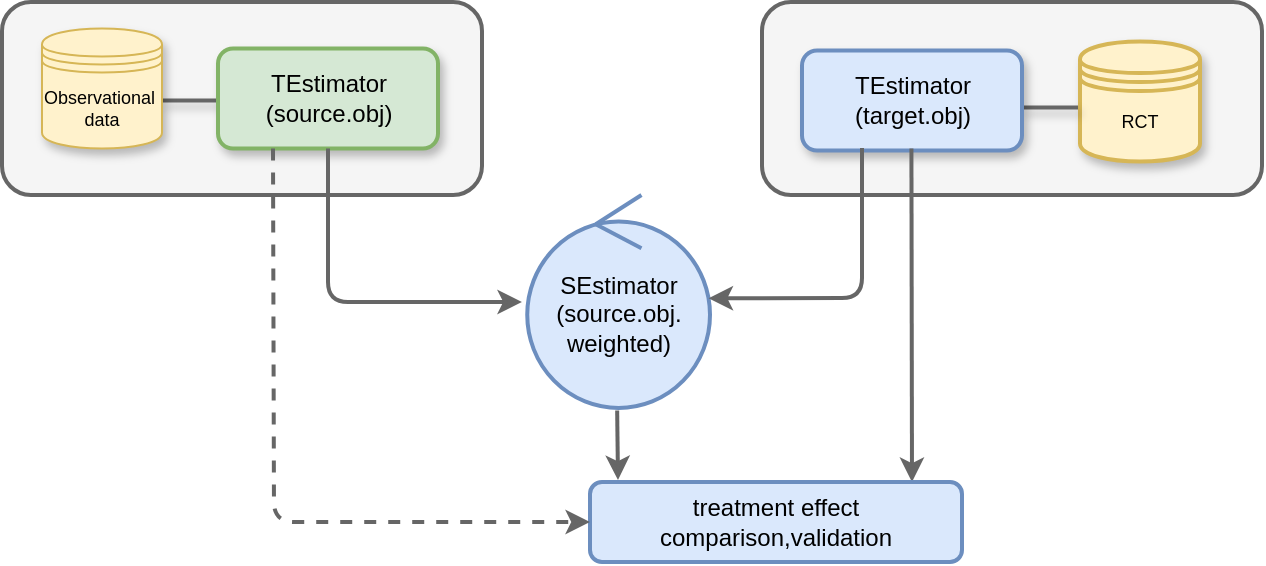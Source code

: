 <mxfile version="20.3.0" type="device"><diagram id="QOz2OaPgSuACqYdUbCqb" name="Page-1"><mxGraphModel dx="1103" dy="693" grid="1" gridSize="10" guides="1" tooltips="1" connect="1" arrows="1" fold="1" page="1" pageScale="1" pageWidth="850" pageHeight="1100" math="0" shadow="0"><root><mxCell id="0"/><mxCell id="1" parent="0"/><mxCell id="ePA-SIHIjLTQ3yQkC6oy-4" value="" style="rounded=1;whiteSpace=wrap;html=1;shadow=0;fillColor=#f5f5f5;strokeColor=#666666;fontColor=#333333;strokeWidth=2;" parent="1" vertex="1"><mxGeometry x="500" y="420" width="250" height="96.5" as="geometry"/></mxCell><mxCell id="ePA-SIHIjLTQ3yQkC6oy-5" value="" style="rounded=1;whiteSpace=wrap;html=1;shadow=0;fillColor=#f5f5f5;strokeColor=#666666;fontColor=#333333;strokeWidth=2;" parent="1" vertex="1"><mxGeometry x="120" y="420" width="240" height="96.5" as="geometry"/></mxCell><mxCell id="ePA-SIHIjLTQ3yQkC6oy-6" value="SEstimator&lt;br&gt;(source.obj.&lt;br&gt;weighted)" style="ellipse;shape=umlControl;whiteSpace=wrap;html=1;shadow=0;rounded=1;fillColor=#dae8fc;strokeColor=#6c8ebf;strokeWidth=2;" parent="1" vertex="1"><mxGeometry x="382.62" y="516.5" width="91.38" height="106.5" as="geometry"/></mxCell><mxCell id="ePA-SIHIjLTQ3yQkC6oy-8" value="RCT" style="shape=datastore;whiteSpace=wrap;html=1;fontSize=9;shadow=1;rounded=1;fillColor=#fff2cc;strokeColor=#d6b656;strokeWidth=2;" parent="1" vertex="1"><mxGeometry x="659" y="439.75" width="60" height="60" as="geometry"/></mxCell><mxCell id="ePA-SIHIjLTQ3yQkC6oy-9" value="" style="line;strokeWidth=2;rotatable=0;dashed=0;labelPosition=right;align=left;verticalAlign=middle;spacingTop=0;spacingLeft=6;points=[];portConstraint=eastwest;fontSize=9;shadow=1;rounded=1;fillColor=#f5f5f5;fontColor=#333333;strokeColor=#666666;" parent="1" vertex="1"><mxGeometry x="200" y="464.25" width="28" height="10" as="geometry"/></mxCell><mxCell id="ePA-SIHIjLTQ3yQkC6oy-10" value="" style="line;strokeWidth=2;rotatable=0;dashed=0;labelPosition=right;align=left;verticalAlign=middle;spacingTop=0;spacingLeft=6;points=[];portConstraint=eastwest;fontSize=9;shadow=1;rounded=1;fillColor=#f5f5f5;fontColor=#333333;strokeColor=#666666;" parent="1" vertex="1"><mxGeometry x="630" y="467.75" width="28" height="10" as="geometry"/></mxCell><mxCell id="ePA-SIHIjLTQ3yQkC6oy-11" value="TEstimator&lt;br&gt;(source.obj)" style="html=1;shadow=1;rounded=1;fillColor=#d5e8d4;strokeColor=#82b366;strokeWidth=2;" parent="1" vertex="1"><mxGeometry x="228" y="443.25" width="110" height="50" as="geometry"/></mxCell><mxCell id="ePA-SIHIjLTQ3yQkC6oy-12" value="TEstimator&lt;br&gt;(target.obj)" style="html=1;shadow=1;rounded=1;fillColor=#dae8fc;strokeColor=#6c8ebf;strokeWidth=2;" parent="1" vertex="1"><mxGeometry x="520" y="444.25" width="110" height="50" as="geometry"/></mxCell><mxCell id="ePA-SIHIjLTQ3yQkC6oy-13" value="" style="endArrow=classic;html=1;rounded=1;shadow=0;fillColor=#f5f5f5;strokeColor=#666666;strokeWidth=2;" parent="1" edge="1"><mxGeometry width="50" height="50" relative="1" as="geometry"><mxPoint x="574.71" y="493.25" as="sourcePoint"/><mxPoint x="575" y="660" as="targetPoint"/></mxGeometry></mxCell><mxCell id="ePA-SIHIjLTQ3yQkC6oy-14" value="treatment effect comparison,validation" style="rounded=1;whiteSpace=wrap;html=1;shadow=0;fillColor=#dae8fc;strokeColor=#6c8ebf;strokeWidth=2;" parent="1" vertex="1"><mxGeometry x="414" y="660" width="186" height="40" as="geometry"/></mxCell><mxCell id="ePA-SIHIjLTQ3yQkC6oy-15" value="" style="endArrow=classic;html=1;rounded=1;exitX=0.492;exitY=1.021;exitDx=0;exitDy=0;exitPerimeter=0;shadow=0;fillColor=#f5f5f5;strokeColor=#666666;strokeWidth=2;" parent="1" edge="1"><mxGeometry width="50" height="50" relative="1" as="geometry"><mxPoint x="427.579" y="624.236" as="sourcePoint"/><mxPoint x="428" y="659" as="targetPoint"/></mxGeometry></mxCell><mxCell id="ePA-SIHIjLTQ3yQkC6oy-16" value="" style="endArrow=classic;html=1;rounded=1;entryX=0.992;entryY=0.485;entryDx=0;entryDy=0;entryPerimeter=0;shadow=0;fillColor=#f5f5f5;strokeColor=#666666;strokeWidth=2;" parent="1" target="ePA-SIHIjLTQ3yQkC6oy-6" edge="1"><mxGeometry width="50" height="50" relative="1" as="geometry"><mxPoint x="550" y="493" as="sourcePoint"/><mxPoint x="550.29" y="660" as="targetPoint"/><Array as="points"><mxPoint x="550" y="568"/></Array></mxGeometry></mxCell><mxCell id="ePA-SIHIjLTQ3yQkC6oy-17" value="" style="endArrow=classic;html=1;rounded=1;exitX=0.5;exitY=1;exitDx=0;exitDy=0;entryX=-0.029;entryY=0.502;entryDx=0;entryDy=0;entryPerimeter=0;shadow=0;fillColor=#f5f5f5;strokeColor=#666666;strokeWidth=2;" parent="1" source="ePA-SIHIjLTQ3yQkC6oy-11" target="ePA-SIHIjLTQ3yQkC6oy-6" edge="1"><mxGeometry width="50" height="50" relative="1" as="geometry"><mxPoint x="340" y="660" as="sourcePoint"/><mxPoint x="390" y="610" as="targetPoint"/><Array as="points"><mxPoint x="283" y="570"/></Array></mxGeometry></mxCell><mxCell id="ePA-SIHIjLTQ3yQkC6oy-18" value="Observational&amp;nbsp;&lt;br&gt;data" style="shape=datastore;whiteSpace=wrap;html=1;fontSize=9;shadow=1;rounded=1;fillColor=#fff2cc;strokeColor=#d6b656;" parent="1" vertex="1"><mxGeometry x="140" y="433.25" width="60" height="60" as="geometry"/></mxCell><mxCell id="ePA-SIHIjLTQ3yQkC6oy-25" value="" style="endArrow=classic;html=1;rounded=1;exitX=0.25;exitY=1;exitDx=0;exitDy=0;entryX=0;entryY=0.5;entryDx=0;entryDy=0;shadow=0;fillColor=#f5f5f5;strokeColor=#666666;strokeWidth=2;dashed=1;" parent="1" source="ePA-SIHIjLTQ3yQkC6oy-11" target="ePA-SIHIjLTQ3yQkC6oy-14" edge="1"><mxGeometry width="50" height="50" relative="1" as="geometry"><mxPoint x="293" y="503.25" as="sourcePoint"/><mxPoint x="389.97" y="579.963" as="targetPoint"/><Array as="points"><mxPoint x="256" y="680"/></Array></mxGeometry></mxCell></root></mxGraphModel></diagram></mxfile>